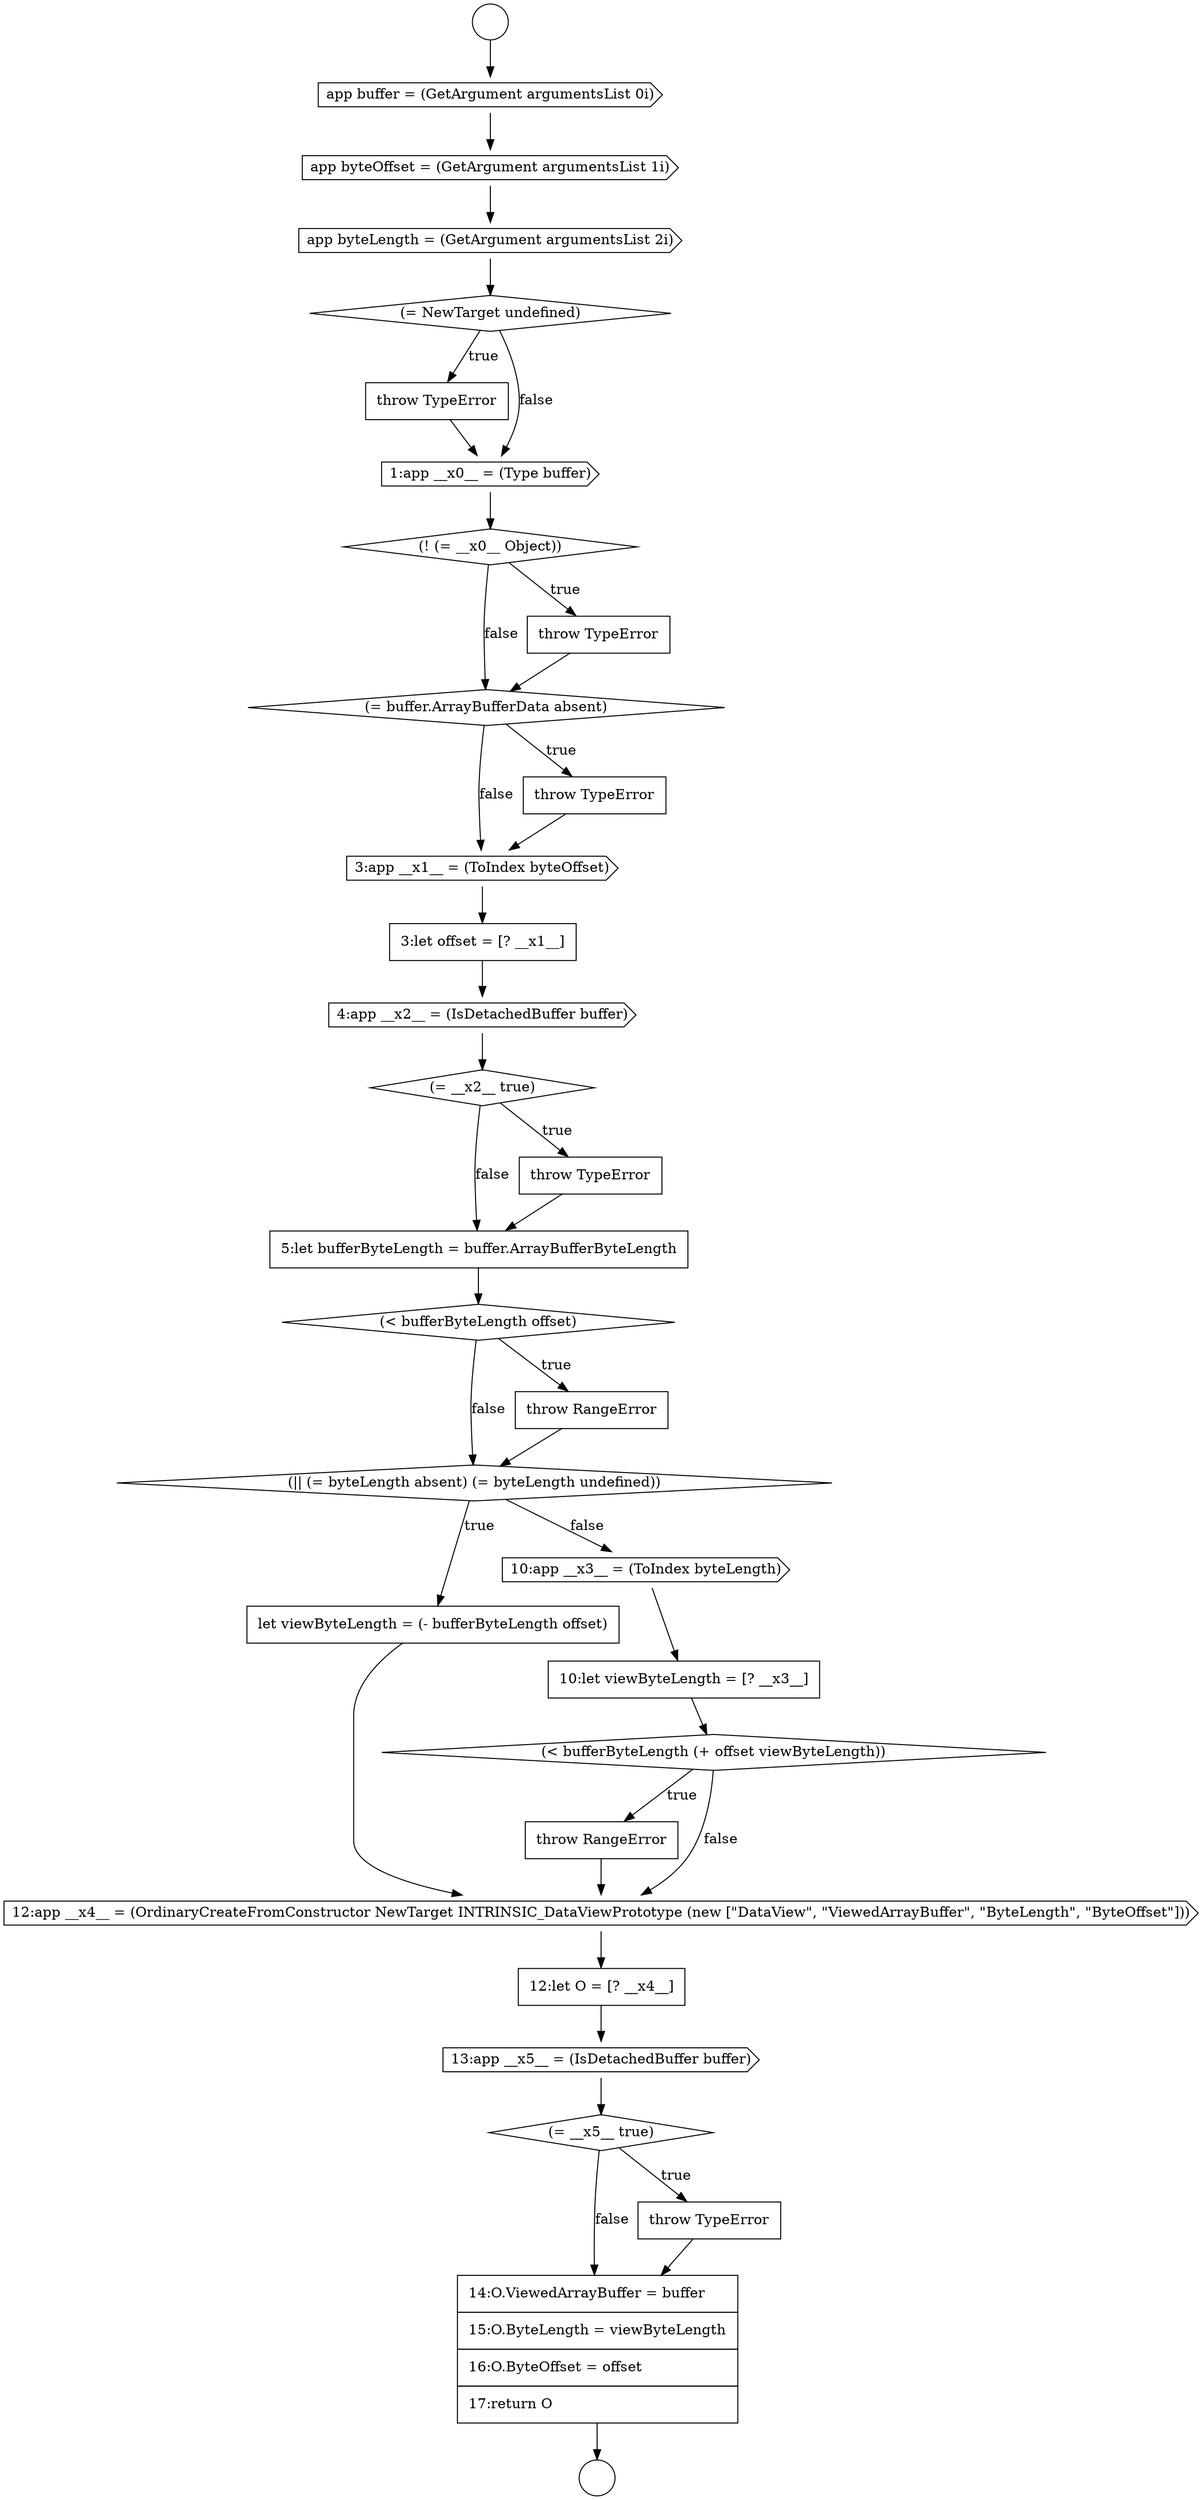 digraph {
  node16619 [shape=none, margin=0, label=<<font color="black">
    <table border="0" cellborder="1" cellspacing="0" cellpadding="10">
      <tr><td align="left">14:O.ViewedArrayBuffer = buffer</td></tr>
      <tr><td align="left">15:O.ByteLength = viewByteLength</td></tr>
      <tr><td align="left">16:O.ByteOffset = offset</td></tr>
      <tr><td align="left">17:return O</td></tr>
    </table>
  </font>> color="black" fillcolor="white" style=filled]
  node16613 [shape=none, margin=0, label=<<font color="black">
    <table border="0" cellborder="1" cellspacing="0" cellpadding="10">
      <tr><td align="left">throw RangeError</td></tr>
    </table>
  </font>> color="black" fillcolor="white" style=filled]
  node16609 [shape=none, margin=0, label=<<font color="black">
    <table border="0" cellborder="1" cellspacing="0" cellpadding="10">
      <tr><td align="left">let viewByteLength = (- bufferByteLength offset)</td></tr>
    </table>
  </font>> color="black" fillcolor="white" style=filled]
  node16608 [shape=diamond, label=<<font color="black">(|| (= byteLength absent) (= byteLength undefined))</font>> color="black" fillcolor="white" style=filled]
  node16594 [shape=none, margin=0, label=<<font color="black">
    <table border="0" cellborder="1" cellspacing="0" cellpadding="10">
      <tr><td align="left">throw TypeError</td></tr>
    </table>
  </font>> color="black" fillcolor="white" style=filled]
  node16605 [shape=none, margin=0, label=<<font color="black">
    <table border="0" cellborder="1" cellspacing="0" cellpadding="10">
      <tr><td align="left">5:let bufferByteLength = buffer.ArrayBufferByteLength</td></tr>
    </table>
  </font>> color="black" fillcolor="white" style=filled]
  node16617 [shape=diamond, label=<<font color="black">(= __x5__ true)</font>> color="black" fillcolor="white" style=filled]
  node16600 [shape=cds, label=<<font color="black">3:app __x1__ = (ToIndex byteOffset)</font>> color="black" fillcolor="white" style=filled]
  node16602 [shape=cds, label=<<font color="black">4:app __x2__ = (IsDetachedBuffer buffer)</font>> color="black" fillcolor="white" style=filled]
  node16595 [shape=cds, label=<<font color="black">1:app __x0__ = (Type buffer)</font>> color="black" fillcolor="white" style=filled]
  node16598 [shape=diamond, label=<<font color="black">(= buffer.ArrayBufferData absent)</font>> color="black" fillcolor="white" style=filled]
  node16604 [shape=none, margin=0, label=<<font color="black">
    <table border="0" cellborder="1" cellspacing="0" cellpadding="10">
      <tr><td align="left">throw TypeError</td></tr>
    </table>
  </font>> color="black" fillcolor="white" style=filled]
  node16591 [shape=cds, label=<<font color="black">app byteOffset = (GetArgument argumentsList 1i)</font>> color="black" fillcolor="white" style=filled]
  node16592 [shape=cds, label=<<font color="black">app byteLength = (GetArgument argumentsList 2i)</font>> color="black" fillcolor="white" style=filled]
  node16597 [shape=none, margin=0, label=<<font color="black">
    <table border="0" cellborder="1" cellspacing="0" cellpadding="10">
      <tr><td align="left">throw TypeError</td></tr>
    </table>
  </font>> color="black" fillcolor="white" style=filled]
  node16616 [shape=cds, label=<<font color="black">13:app __x5__ = (IsDetachedBuffer buffer)</font>> color="black" fillcolor="white" style=filled]
  node16601 [shape=none, margin=0, label=<<font color="black">
    <table border="0" cellborder="1" cellspacing="0" cellpadding="10">
      <tr><td align="left">3:let offset = [? __x1__]</td></tr>
    </table>
  </font>> color="black" fillcolor="white" style=filled]
  node16588 [shape=circle label=" " color="black" fillcolor="white" style=filled]
  node16615 [shape=none, margin=0, label=<<font color="black">
    <table border="0" cellborder="1" cellspacing="0" cellpadding="10">
      <tr><td align="left">12:let O = [? __x4__]</td></tr>
    </table>
  </font>> color="black" fillcolor="white" style=filled]
  node16593 [shape=diamond, label=<<font color="black">(= NewTarget undefined)</font>> color="black" fillcolor="white" style=filled]
  node16612 [shape=diamond, label=<<font color="black">(&lt; bufferByteLength (+ offset viewByteLength))</font>> color="black" fillcolor="white" style=filled]
  node16599 [shape=none, margin=0, label=<<font color="black">
    <table border="0" cellborder="1" cellspacing="0" cellpadding="10">
      <tr><td align="left">throw TypeError</td></tr>
    </table>
  </font>> color="black" fillcolor="white" style=filled]
  node16596 [shape=diamond, label=<<font color="black">(! (= __x0__ Object))</font>> color="black" fillcolor="white" style=filled]
  node16611 [shape=none, margin=0, label=<<font color="black">
    <table border="0" cellborder="1" cellspacing="0" cellpadding="10">
      <tr><td align="left">10:let viewByteLength = [? __x3__]</td></tr>
    </table>
  </font>> color="black" fillcolor="white" style=filled]
  node16589 [shape=circle label=" " color="black" fillcolor="white" style=filled]
  node16606 [shape=diamond, label=<<font color="black">(&lt; bufferByteLength offset)</font>> color="black" fillcolor="white" style=filled]
  node16607 [shape=none, margin=0, label=<<font color="black">
    <table border="0" cellborder="1" cellspacing="0" cellpadding="10">
      <tr><td align="left">throw RangeError</td></tr>
    </table>
  </font>> color="black" fillcolor="white" style=filled]
  node16618 [shape=none, margin=0, label=<<font color="black">
    <table border="0" cellborder="1" cellspacing="0" cellpadding="10">
      <tr><td align="left">throw TypeError</td></tr>
    </table>
  </font>> color="black" fillcolor="white" style=filled]
  node16603 [shape=diamond, label=<<font color="black">(= __x2__ true)</font>> color="black" fillcolor="white" style=filled]
  node16614 [shape=cds, label=<<font color="black">12:app __x4__ = (OrdinaryCreateFromConstructor NewTarget INTRINSIC_DataViewPrototype (new [&quot;DataView&quot;, &quot;ViewedArrayBuffer&quot;, &quot;ByteLength&quot;, &quot;ByteOffset&quot;]))</font>> color="black" fillcolor="white" style=filled]
  node16590 [shape=cds, label=<<font color="black">app buffer = (GetArgument argumentsList 0i)</font>> color="black" fillcolor="white" style=filled]
  node16610 [shape=cds, label=<<font color="black">10:app __x3__ = (ToIndex byteLength)</font>> color="black" fillcolor="white" style=filled]
  node16603 -> node16604 [label=<<font color="black">true</font>> color="black"]
  node16603 -> node16605 [label=<<font color="black">false</font>> color="black"]
  node16590 -> node16591 [ color="black"]
  node16601 -> node16602 [ color="black"]
  node16607 -> node16608 [ color="black"]
  node16604 -> node16605 [ color="black"]
  node16592 -> node16593 [ color="black"]
  node16591 -> node16592 [ color="black"]
  node16616 -> node16617 [ color="black"]
  node16612 -> node16613 [label=<<font color="black">true</font>> color="black"]
  node16612 -> node16614 [label=<<font color="black">false</font>> color="black"]
  node16619 -> node16589 [ color="black"]
  node16595 -> node16596 [ color="black"]
  node16594 -> node16595 [ color="black"]
  node16609 -> node16614 [ color="black"]
  node16593 -> node16594 [label=<<font color="black">true</font>> color="black"]
  node16593 -> node16595 [label=<<font color="black">false</font>> color="black"]
  node16596 -> node16597 [label=<<font color="black">true</font>> color="black"]
  node16596 -> node16598 [label=<<font color="black">false</font>> color="black"]
  node16597 -> node16598 [ color="black"]
  node16610 -> node16611 [ color="black"]
  node16615 -> node16616 [ color="black"]
  node16611 -> node16612 [ color="black"]
  node16614 -> node16615 [ color="black"]
  node16598 -> node16599 [label=<<font color="black">true</font>> color="black"]
  node16598 -> node16600 [label=<<font color="black">false</font>> color="black"]
  node16606 -> node16607 [label=<<font color="black">true</font>> color="black"]
  node16606 -> node16608 [label=<<font color="black">false</font>> color="black"]
  node16600 -> node16601 [ color="black"]
  node16618 -> node16619 [ color="black"]
  node16588 -> node16590 [ color="black"]
  node16605 -> node16606 [ color="black"]
  node16608 -> node16609 [label=<<font color="black">true</font>> color="black"]
  node16608 -> node16610 [label=<<font color="black">false</font>> color="black"]
  node16599 -> node16600 [ color="black"]
  node16602 -> node16603 [ color="black"]
  node16613 -> node16614 [ color="black"]
  node16617 -> node16618 [label=<<font color="black">true</font>> color="black"]
  node16617 -> node16619 [label=<<font color="black">false</font>> color="black"]
}
